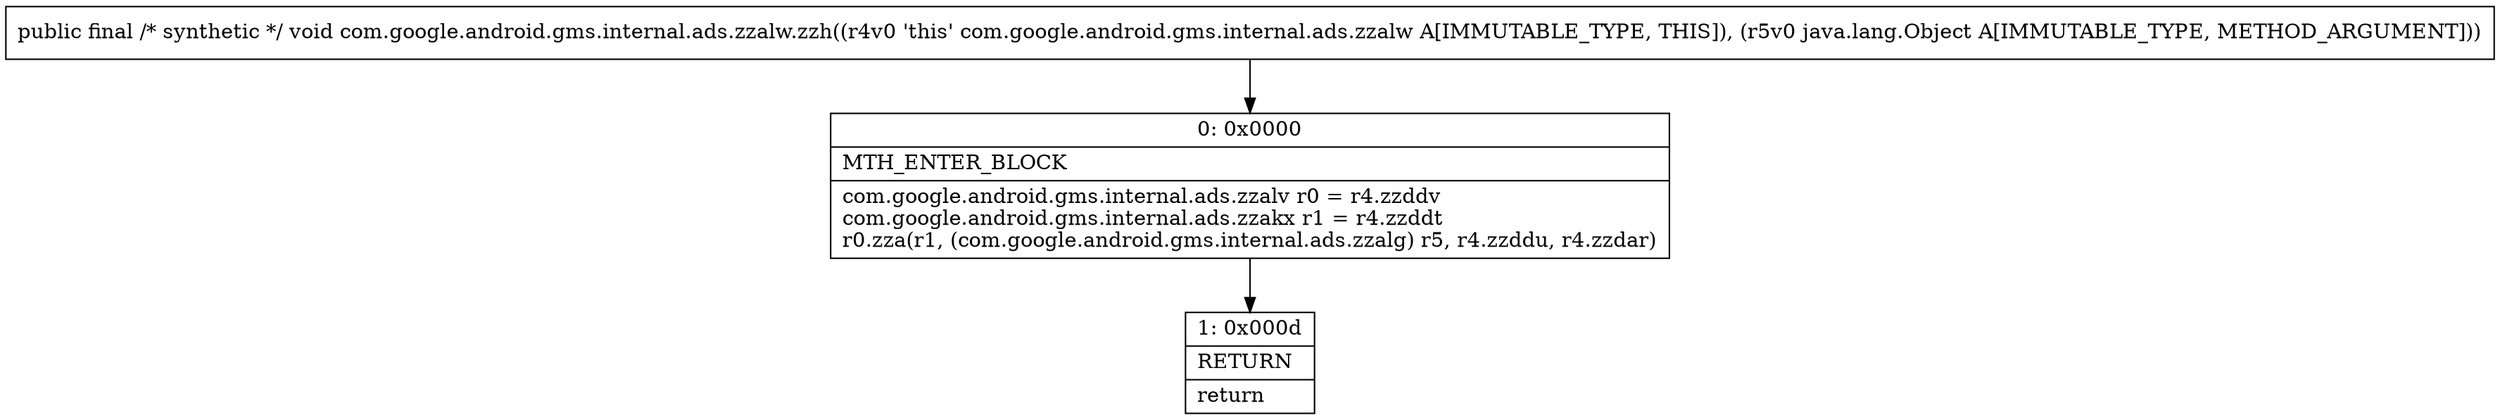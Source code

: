 digraph "CFG forcom.google.android.gms.internal.ads.zzalw.zzh(Ljava\/lang\/Object;)V" {
Node_0 [shape=record,label="{0\:\ 0x0000|MTH_ENTER_BLOCK\l|com.google.android.gms.internal.ads.zzalv r0 = r4.zzddv\lcom.google.android.gms.internal.ads.zzakx r1 = r4.zzddt\lr0.zza(r1, (com.google.android.gms.internal.ads.zzalg) r5, r4.zzddu, r4.zzdar)\l}"];
Node_1 [shape=record,label="{1\:\ 0x000d|RETURN\l|return\l}"];
MethodNode[shape=record,label="{public final \/* synthetic *\/ void com.google.android.gms.internal.ads.zzalw.zzh((r4v0 'this' com.google.android.gms.internal.ads.zzalw A[IMMUTABLE_TYPE, THIS]), (r5v0 java.lang.Object A[IMMUTABLE_TYPE, METHOD_ARGUMENT])) }"];
MethodNode -> Node_0;
Node_0 -> Node_1;
}


